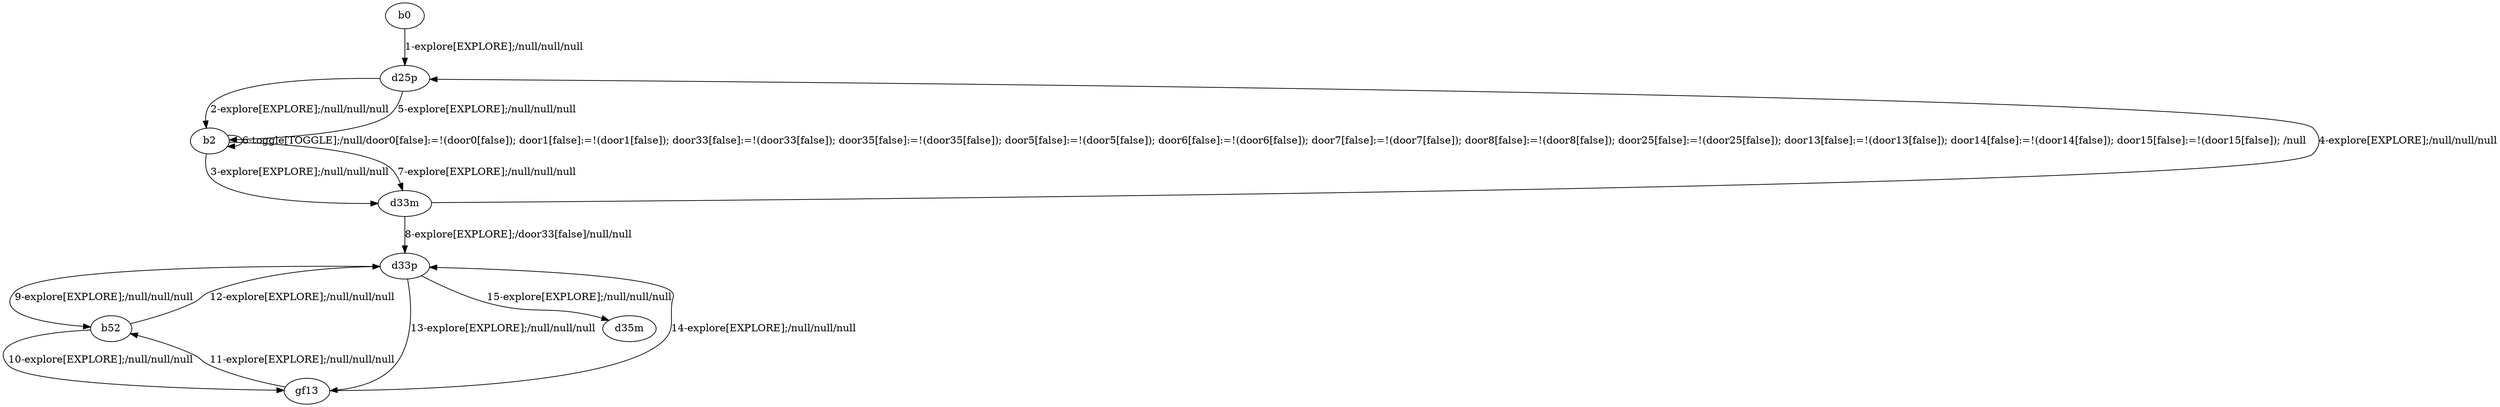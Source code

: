 # Total number of goals covered by this test: 3
# b52 --> gf13
# gf13 --> d33p
# gf13 --> b52

digraph g {
"b0" -> "d25p" [label = "1-explore[EXPLORE];/null/null/null"];
"d25p" -> "b2" [label = "2-explore[EXPLORE];/null/null/null"];
"b2" -> "d33m" [label = "3-explore[EXPLORE];/null/null/null"];
"d33m" -> "d25p" [label = "4-explore[EXPLORE];/null/null/null"];
"d25p" -> "b2" [label = "5-explore[EXPLORE];/null/null/null"];
"b2" -> "b2" [label = "6-toggle[TOGGLE];/null/door0[false]:=!(door0[false]); door1[false]:=!(door1[false]); door33[false]:=!(door33[false]); door35[false]:=!(door35[false]); door5[false]:=!(door5[false]); door6[false]:=!(door6[false]); door7[false]:=!(door7[false]); door8[false]:=!(door8[false]); door25[false]:=!(door25[false]); door13[false]:=!(door13[false]); door14[false]:=!(door14[false]); door15[false]:=!(door15[false]); /null"];
"b2" -> "d33m" [label = "7-explore[EXPLORE];/null/null/null"];
"d33m" -> "d33p" [label = "8-explore[EXPLORE];/door33[false]/null/null"];
"d33p" -> "b52" [label = "9-explore[EXPLORE];/null/null/null"];
"b52" -> "gf13" [label = "10-explore[EXPLORE];/null/null/null"];
"gf13" -> "b52" [label = "11-explore[EXPLORE];/null/null/null"];
"b52" -> "d33p" [label = "12-explore[EXPLORE];/null/null/null"];
"d33p" -> "gf13" [label = "13-explore[EXPLORE];/null/null/null"];
"gf13" -> "d33p" [label = "14-explore[EXPLORE];/null/null/null"];
"d33p" -> "d35m" [label = "15-explore[EXPLORE];/null/null/null"];
}